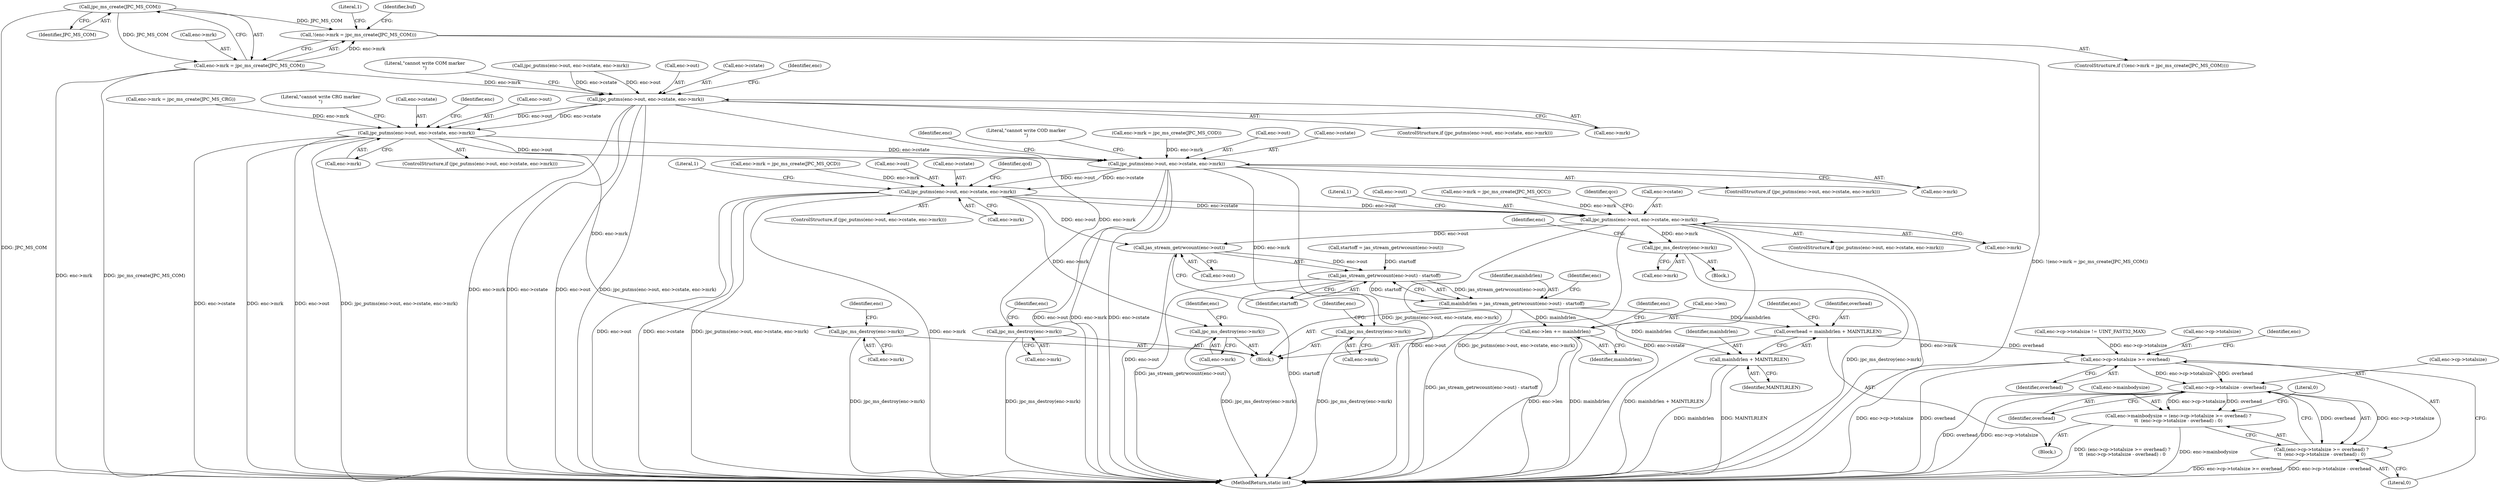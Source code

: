 digraph "0_jasper_d42b2388f7f8e0332c846675133acea151fc557a_38@API" {
"1000388" [label="(Call,jpc_ms_create(JPC_MS_COM))"];
"1000383" [label="(Call,!(enc->mrk = jpc_ms_create(JPC_MS_COM)))"];
"1000384" [label="(Call,enc->mrk = jpc_ms_create(JPC_MS_COM))"];
"1000424" [label="(Call,jpc_putms(enc->out, enc->cstate, enc->mrk))"];
"1000440" [label="(Call,jpc_ms_destroy(enc->mrk))"];
"1000482" [label="(Call,jpc_putms(enc->out, enc->cstate, enc->mrk))"];
"1000498" [label="(Call,jpc_ms_destroy(enc->mrk))"];
"1000874" [label="(Call,jpc_putms(enc->out, enc->cstate, enc->mrk))"];
"1000890" [label="(Call,jpc_ms_destroy(enc->mrk))"];
"1000973" [label="(Call,jpc_putms(enc->out, enc->cstate, enc->mrk))"];
"1000994" [label="(Call,jpc_ms_destroy(enc->mrk))"];
"1001100" [label="(Call,jpc_putms(enc->out, enc->cstate, enc->mrk))"];
"1001121" [label="(Call,jpc_ms_destroy(enc->mrk))"];
"1001133" [label="(Call,jas_stream_getrwcount(enc->out))"];
"1001132" [label="(Call,jas_stream_getrwcount(enc->out) - startoff)"];
"1001130" [label="(Call,mainhdrlen = jas_stream_getrwcount(enc->out) - startoff)"];
"1001138" [label="(Call,enc->len += mainhdrlen)"];
"1001153" [label="(Call,overhead = mainhdrlen + MAINTLRLEN)"];
"1001163" [label="(Call,enc->cp->totalsize >= overhead)"];
"1001170" [label="(Call,enc->cp->totalsize - overhead)"];
"1001158" [label="(Call,enc->mainbodysize = (enc->cp->totalsize >= overhead) ?\n\t\t  (enc->cp->totalsize - overhead) : 0)"];
"1001162" [label="(Call,(enc->cp->totalsize >= overhead) ?\n\t\t  (enc->cp->totalsize - overhead) : 0)"];
"1001155" [label="(Call,mainhdrlen + MAINTLRLEN)"];
"1000436" [label="(Literal,\"cannot write COM marker\n\")"];
"1001142" [label="(Identifier,mainhdrlen)"];
"1000388" [label="(Call,jpc_ms_create(JPC_MS_COM))"];
"1000489" [label="(Call,enc->mrk)"];
"1000357" [label="(Call,jpc_putms(enc->out, enc->cstate, enc->mrk))"];
"1000499" [label="(Call,enc->mrk)"];
"1001104" [label="(Call,enc->cstate)"];
"1000385" [label="(Call,enc->mrk)"];
"1000974" [label="(Call,enc->out)"];
"1000874" [label="(Call,jpc_putms(enc->out, enc->cstate, enc->mrk))"];
"1000393" [label="(Literal,1)"];
"1000451" [label="(Call,enc->mrk = jpc_ms_create(JPC_MS_CRG))"];
"1000873" [label="(ControlStructure,if (jpc_putms(enc->out, enc->cstate, enc->mrk)))"];
"1000890" [label="(Call,jpc_ms_destroy(enc->mrk))"];
"1001157" [label="(Identifier,MAINTLRLEN)"];
"1000389" [label="(Identifier,JPC_MS_COM)"];
"1000423" [label="(ControlStructure,if (jpc_putms(enc->out, enc->cstate, enc->mrk)))"];
"1001176" [label="(Identifier,overhead)"];
"1001170" [label="(Call,enc->cp->totalsize - overhead)"];
"1000481" [label="(ControlStructure,if (jpc_putms(enc->out, enc->cstate, enc->mrk)))"];
"1000494" [label="(Literal,\"cannot write CRG marker\n\")"];
"1000875" [label="(Call,enc->out)"];
"1001113" [label="(Literal,1)"];
"1001160" [label="(Identifier,enc)"];
"1000446" [label="(Identifier,enc)"];
"1000383" [label="(Call,!(enc->mrk = jpc_ms_create(JPC_MS_COM)))"];
"1001147" [label="(Identifier,enc)"];
"1000486" [label="(Call,enc->cstate)"];
"1001156" [label="(Identifier,mainhdrlen)"];
"1000977" [label="(Call,enc->cstate)"];
"1001132" [label="(Call,jas_stream_getrwcount(enc->out) - startoff)"];
"1001139" [label="(Call,enc->len)"];
"1000425" [label="(Call,enc->out)"];
"1001169" [label="(Identifier,overhead)"];
"1000382" [label="(ControlStructure,if (!(enc->mrk = jpc_ms_create(JPC_MS_COM))))"];
"1001121" [label="(Call,jpc_ms_destroy(enc->mrk))"];
"1000878" [label="(Call,enc->cstate)"];
"1000440" [label="(Call,jpc_ms_destroy(enc->mrk))"];
"1001101" [label="(Call,enc->out)"];
"1000990" [label="(Identifier,qcd)"];
"1001131" [label="(Identifier,mainhdrlen)"];
"1000972" [label="(ControlStructure,if (jpc_putms(enc->out, enc->cstate, enc->mrk)))"];
"1000498" [label="(Call,jpc_ms_destroy(enc->mrk))"];
"1000428" [label="(Call,enc->cstate)"];
"1000424" [label="(Call,jpc_putms(enc->out, enc->cstate, enc->mrk))"];
"1000881" [label="(Call,enc->mrk)"];
"1001171" [label="(Call,enc->cp->totalsize)"];
"1001151" [label="(Block,)"];
"1001023" [label="(Call,enc->mrk = jpc_ms_create(JPC_MS_QCC))"];
"1000892" [label="(Identifier,enc)"];
"1000995" [label="(Call,enc->mrk)"];
"1000504" [label="(Identifier,enc)"];
"1001140" [label="(Identifier,enc)"];
"1000886" [label="(Literal,\"cannot write COD marker\n\")"];
"1001144" [label="(Call,enc->cp->totalsize != UINT_FAST32_MAX)"];
"1001158" [label="(Call,enc->mainbodysize = (enc->cp->totalsize >= overhead) ?\n\t\t  (enc->cp->totalsize - overhead) : 0)"];
"1000673" [label="(Call,enc->mrk = jpc_ms_create(JPC_MS_COD))"];
"1001099" [label="(ControlStructure,if (jpc_putms(enc->out, enc->cstate, enc->mrk)))"];
"1001163" [label="(Call,enc->cp->totalsize >= overhead)"];
"1001122" [label="(Call,enc->mrk)"];
"1000500" [label="(Identifier,enc)"];
"1001020" [label="(Block,)"];
"1000896" [label="(Identifier,enc)"];
"1000986" [label="(Literal,1)"];
"1001137" [label="(Identifier,startoff)"];
"1000431" [label="(Call,enc->mrk)"];
"1000134" [label="(Call,startoff = jas_stream_getrwcount(enc->out))"];
"1000901" [label="(Call,enc->mrk = jpc_ms_create(JPC_MS_QCD))"];
"1000973" [label="(Call,jpc_putms(enc->out, enc->cstate, enc->mrk))"];
"1001159" [label="(Call,enc->mainbodysize)"];
"1001127" [label="(Identifier,enc)"];
"1001117" [label="(Identifier,qcc)"];
"1000980" [label="(Call,enc->mrk)"];
"1000483" [label="(Call,enc->out)"];
"1001100" [label="(Call,jpc_putms(enc->out, enc->cstate, enc->mrk))"];
"1000482" [label="(Call,jpc_putms(enc->out, enc->cstate, enc->mrk))"];
"1001155" [label="(Call,mainhdrlen + MAINTLRLEN)"];
"1001153" [label="(Call,overhead = mainhdrlen + MAINTLRLEN)"];
"1001164" [label="(Call,enc->cp->totalsize)"];
"1001130" [label="(Call,mainhdrlen = jas_stream_getrwcount(enc->out) - startoff)"];
"1001133" [label="(Call,jas_stream_getrwcount(enc->out))"];
"1000442" [label="(Identifier,enc)"];
"1001138" [label="(Call,enc->len += mainhdrlen)"];
"1001107" [label="(Call,enc->mrk)"];
"1000395" [label="(Identifier,buf)"];
"1001000" [label="(Identifier,enc)"];
"1001162" [label="(Call,(enc->cp->totalsize >= overhead) ?\n\t\t  (enc->cp->totalsize - overhead) : 0)"];
"1001173" [label="(Identifier,enc)"];
"1001187" [label="(MethodReturn,static int)"];
"1001154" [label="(Identifier,overhead)"];
"1001177" [label="(Literal,0)"];
"1000994" [label="(Call,jpc_ms_destroy(enc->mrk))"];
"1001186" [label="(Literal,0)"];
"1000106" [label="(Block,)"];
"1000891" [label="(Call,enc->mrk)"];
"1000441" [label="(Call,enc->mrk)"];
"1000384" [label="(Call,enc->mrk = jpc_ms_create(JPC_MS_COM))"];
"1001134" [label="(Call,enc->out)"];
"1000388" -> "1000384"  [label="AST: "];
"1000388" -> "1000389"  [label="CFG: "];
"1000389" -> "1000388"  [label="AST: "];
"1000384" -> "1000388"  [label="CFG: "];
"1000388" -> "1001187"  [label="DDG: JPC_MS_COM"];
"1000388" -> "1000383"  [label="DDG: JPC_MS_COM"];
"1000388" -> "1000384"  [label="DDG: JPC_MS_COM"];
"1000383" -> "1000382"  [label="AST: "];
"1000383" -> "1000384"  [label="CFG: "];
"1000384" -> "1000383"  [label="AST: "];
"1000393" -> "1000383"  [label="CFG: "];
"1000395" -> "1000383"  [label="CFG: "];
"1000383" -> "1001187"  [label="DDG: !(enc->mrk = jpc_ms_create(JPC_MS_COM))"];
"1000384" -> "1000383"  [label="DDG: enc->mrk"];
"1000385" -> "1000384"  [label="AST: "];
"1000384" -> "1001187"  [label="DDG: jpc_ms_create(JPC_MS_COM)"];
"1000384" -> "1001187"  [label="DDG: enc->mrk"];
"1000384" -> "1000424"  [label="DDG: enc->mrk"];
"1000424" -> "1000423"  [label="AST: "];
"1000424" -> "1000431"  [label="CFG: "];
"1000425" -> "1000424"  [label="AST: "];
"1000428" -> "1000424"  [label="AST: "];
"1000431" -> "1000424"  [label="AST: "];
"1000436" -> "1000424"  [label="CFG: "];
"1000442" -> "1000424"  [label="CFG: "];
"1000424" -> "1001187"  [label="DDG: enc->cstate"];
"1000424" -> "1001187"  [label="DDG: enc->out"];
"1000424" -> "1001187"  [label="DDG: jpc_putms(enc->out, enc->cstate, enc->mrk)"];
"1000424" -> "1001187"  [label="DDG: enc->mrk"];
"1000357" -> "1000424"  [label="DDG: enc->out"];
"1000357" -> "1000424"  [label="DDG: enc->cstate"];
"1000424" -> "1000440"  [label="DDG: enc->mrk"];
"1000424" -> "1000482"  [label="DDG: enc->out"];
"1000424" -> "1000482"  [label="DDG: enc->cstate"];
"1000440" -> "1000106"  [label="AST: "];
"1000440" -> "1000441"  [label="CFG: "];
"1000441" -> "1000440"  [label="AST: "];
"1000446" -> "1000440"  [label="CFG: "];
"1000440" -> "1001187"  [label="DDG: jpc_ms_destroy(enc->mrk)"];
"1000482" -> "1000481"  [label="AST: "];
"1000482" -> "1000489"  [label="CFG: "];
"1000483" -> "1000482"  [label="AST: "];
"1000486" -> "1000482"  [label="AST: "];
"1000489" -> "1000482"  [label="AST: "];
"1000494" -> "1000482"  [label="CFG: "];
"1000500" -> "1000482"  [label="CFG: "];
"1000482" -> "1001187"  [label="DDG: enc->cstate"];
"1000482" -> "1001187"  [label="DDG: enc->mrk"];
"1000482" -> "1001187"  [label="DDG: enc->out"];
"1000482" -> "1001187"  [label="DDG: jpc_putms(enc->out, enc->cstate, enc->mrk)"];
"1000451" -> "1000482"  [label="DDG: enc->mrk"];
"1000482" -> "1000498"  [label="DDG: enc->mrk"];
"1000482" -> "1000874"  [label="DDG: enc->out"];
"1000482" -> "1000874"  [label="DDG: enc->cstate"];
"1000498" -> "1000106"  [label="AST: "];
"1000498" -> "1000499"  [label="CFG: "];
"1000499" -> "1000498"  [label="AST: "];
"1000504" -> "1000498"  [label="CFG: "];
"1000498" -> "1001187"  [label="DDG: jpc_ms_destroy(enc->mrk)"];
"1000874" -> "1000873"  [label="AST: "];
"1000874" -> "1000881"  [label="CFG: "];
"1000875" -> "1000874"  [label="AST: "];
"1000878" -> "1000874"  [label="AST: "];
"1000881" -> "1000874"  [label="AST: "];
"1000886" -> "1000874"  [label="CFG: "];
"1000892" -> "1000874"  [label="CFG: "];
"1000874" -> "1001187"  [label="DDG: enc->mrk"];
"1000874" -> "1001187"  [label="DDG: enc->cstate"];
"1000874" -> "1001187"  [label="DDG: jpc_putms(enc->out, enc->cstate, enc->mrk)"];
"1000874" -> "1001187"  [label="DDG: enc->out"];
"1000673" -> "1000874"  [label="DDG: enc->mrk"];
"1000874" -> "1000890"  [label="DDG: enc->mrk"];
"1000874" -> "1000973"  [label="DDG: enc->out"];
"1000874" -> "1000973"  [label="DDG: enc->cstate"];
"1000890" -> "1000106"  [label="AST: "];
"1000890" -> "1000891"  [label="CFG: "];
"1000891" -> "1000890"  [label="AST: "];
"1000896" -> "1000890"  [label="CFG: "];
"1000890" -> "1001187"  [label="DDG: jpc_ms_destroy(enc->mrk)"];
"1000973" -> "1000972"  [label="AST: "];
"1000973" -> "1000980"  [label="CFG: "];
"1000974" -> "1000973"  [label="AST: "];
"1000977" -> "1000973"  [label="AST: "];
"1000980" -> "1000973"  [label="AST: "];
"1000986" -> "1000973"  [label="CFG: "];
"1000990" -> "1000973"  [label="CFG: "];
"1000973" -> "1001187"  [label="DDG: enc->out"];
"1000973" -> "1001187"  [label="DDG: enc->cstate"];
"1000973" -> "1001187"  [label="DDG: jpc_putms(enc->out, enc->cstate, enc->mrk)"];
"1000973" -> "1001187"  [label="DDG: enc->mrk"];
"1000901" -> "1000973"  [label="DDG: enc->mrk"];
"1000973" -> "1000994"  [label="DDG: enc->mrk"];
"1000973" -> "1001100"  [label="DDG: enc->out"];
"1000973" -> "1001100"  [label="DDG: enc->cstate"];
"1000973" -> "1001133"  [label="DDG: enc->out"];
"1000994" -> "1000106"  [label="AST: "];
"1000994" -> "1000995"  [label="CFG: "];
"1000995" -> "1000994"  [label="AST: "];
"1001000" -> "1000994"  [label="CFG: "];
"1000994" -> "1001187"  [label="DDG: jpc_ms_destroy(enc->mrk)"];
"1001100" -> "1001099"  [label="AST: "];
"1001100" -> "1001107"  [label="CFG: "];
"1001101" -> "1001100"  [label="AST: "];
"1001104" -> "1001100"  [label="AST: "];
"1001107" -> "1001100"  [label="AST: "];
"1001113" -> "1001100"  [label="CFG: "];
"1001117" -> "1001100"  [label="CFG: "];
"1001100" -> "1001187"  [label="DDG: jpc_putms(enc->out, enc->cstate, enc->mrk)"];
"1001100" -> "1001187"  [label="DDG: enc->cstate"];
"1001100" -> "1001187"  [label="DDG: enc->mrk"];
"1001100" -> "1001187"  [label="DDG: enc->out"];
"1001023" -> "1001100"  [label="DDG: enc->mrk"];
"1001100" -> "1001121"  [label="DDG: enc->mrk"];
"1001100" -> "1001133"  [label="DDG: enc->out"];
"1001121" -> "1001020"  [label="AST: "];
"1001121" -> "1001122"  [label="CFG: "];
"1001122" -> "1001121"  [label="AST: "];
"1001127" -> "1001121"  [label="CFG: "];
"1001121" -> "1001187"  [label="DDG: jpc_ms_destroy(enc->mrk)"];
"1001133" -> "1001132"  [label="AST: "];
"1001133" -> "1001134"  [label="CFG: "];
"1001134" -> "1001133"  [label="AST: "];
"1001137" -> "1001133"  [label="CFG: "];
"1001133" -> "1001187"  [label="DDG: enc->out"];
"1001133" -> "1001132"  [label="DDG: enc->out"];
"1001132" -> "1001130"  [label="AST: "];
"1001132" -> "1001137"  [label="CFG: "];
"1001137" -> "1001132"  [label="AST: "];
"1001130" -> "1001132"  [label="CFG: "];
"1001132" -> "1001187"  [label="DDG: startoff"];
"1001132" -> "1001187"  [label="DDG: jas_stream_getrwcount(enc->out)"];
"1001132" -> "1001130"  [label="DDG: jas_stream_getrwcount(enc->out)"];
"1001132" -> "1001130"  [label="DDG: startoff"];
"1000134" -> "1001132"  [label="DDG: startoff"];
"1001130" -> "1000106"  [label="AST: "];
"1001131" -> "1001130"  [label="AST: "];
"1001140" -> "1001130"  [label="CFG: "];
"1001130" -> "1001187"  [label="DDG: jas_stream_getrwcount(enc->out) - startoff"];
"1001130" -> "1001138"  [label="DDG: mainhdrlen"];
"1001130" -> "1001153"  [label="DDG: mainhdrlen"];
"1001130" -> "1001155"  [label="DDG: mainhdrlen"];
"1001138" -> "1000106"  [label="AST: "];
"1001138" -> "1001142"  [label="CFG: "];
"1001139" -> "1001138"  [label="AST: "];
"1001142" -> "1001138"  [label="AST: "];
"1001147" -> "1001138"  [label="CFG: "];
"1001138" -> "1001187"  [label="DDG: enc->len"];
"1001138" -> "1001187"  [label="DDG: mainhdrlen"];
"1001153" -> "1001151"  [label="AST: "];
"1001153" -> "1001155"  [label="CFG: "];
"1001154" -> "1001153"  [label="AST: "];
"1001155" -> "1001153"  [label="AST: "];
"1001160" -> "1001153"  [label="CFG: "];
"1001153" -> "1001187"  [label="DDG: mainhdrlen + MAINTLRLEN"];
"1001153" -> "1001163"  [label="DDG: overhead"];
"1001163" -> "1001162"  [label="AST: "];
"1001163" -> "1001169"  [label="CFG: "];
"1001164" -> "1001163"  [label="AST: "];
"1001169" -> "1001163"  [label="AST: "];
"1001173" -> "1001163"  [label="CFG: "];
"1001177" -> "1001163"  [label="CFG: "];
"1001163" -> "1001187"  [label="DDG: enc->cp->totalsize"];
"1001163" -> "1001187"  [label="DDG: overhead"];
"1001144" -> "1001163"  [label="DDG: enc->cp->totalsize"];
"1001163" -> "1001170"  [label="DDG: enc->cp->totalsize"];
"1001163" -> "1001170"  [label="DDG: overhead"];
"1001170" -> "1001162"  [label="AST: "];
"1001170" -> "1001176"  [label="CFG: "];
"1001171" -> "1001170"  [label="AST: "];
"1001176" -> "1001170"  [label="AST: "];
"1001162" -> "1001170"  [label="CFG: "];
"1001170" -> "1001187"  [label="DDG: overhead"];
"1001170" -> "1001187"  [label="DDG: enc->cp->totalsize"];
"1001170" -> "1001158"  [label="DDG: enc->cp->totalsize"];
"1001170" -> "1001158"  [label="DDG: overhead"];
"1001170" -> "1001162"  [label="DDG: enc->cp->totalsize"];
"1001170" -> "1001162"  [label="DDG: overhead"];
"1001158" -> "1001151"  [label="AST: "];
"1001158" -> "1001162"  [label="CFG: "];
"1001159" -> "1001158"  [label="AST: "];
"1001162" -> "1001158"  [label="AST: "];
"1001186" -> "1001158"  [label="CFG: "];
"1001158" -> "1001187"  [label="DDG: enc->mainbodysize"];
"1001158" -> "1001187"  [label="DDG: (enc->cp->totalsize >= overhead) ?\n\t\t  (enc->cp->totalsize - overhead) : 0"];
"1001162" -> "1001177"  [label="CFG: "];
"1001177" -> "1001162"  [label="AST: "];
"1001162" -> "1001187"  [label="DDG: enc->cp->totalsize >= overhead"];
"1001162" -> "1001187"  [label="DDG: enc->cp->totalsize - overhead"];
"1001155" -> "1001157"  [label="CFG: "];
"1001156" -> "1001155"  [label="AST: "];
"1001157" -> "1001155"  [label="AST: "];
"1001155" -> "1001187"  [label="DDG: mainhdrlen"];
"1001155" -> "1001187"  [label="DDG: MAINTLRLEN"];
}
